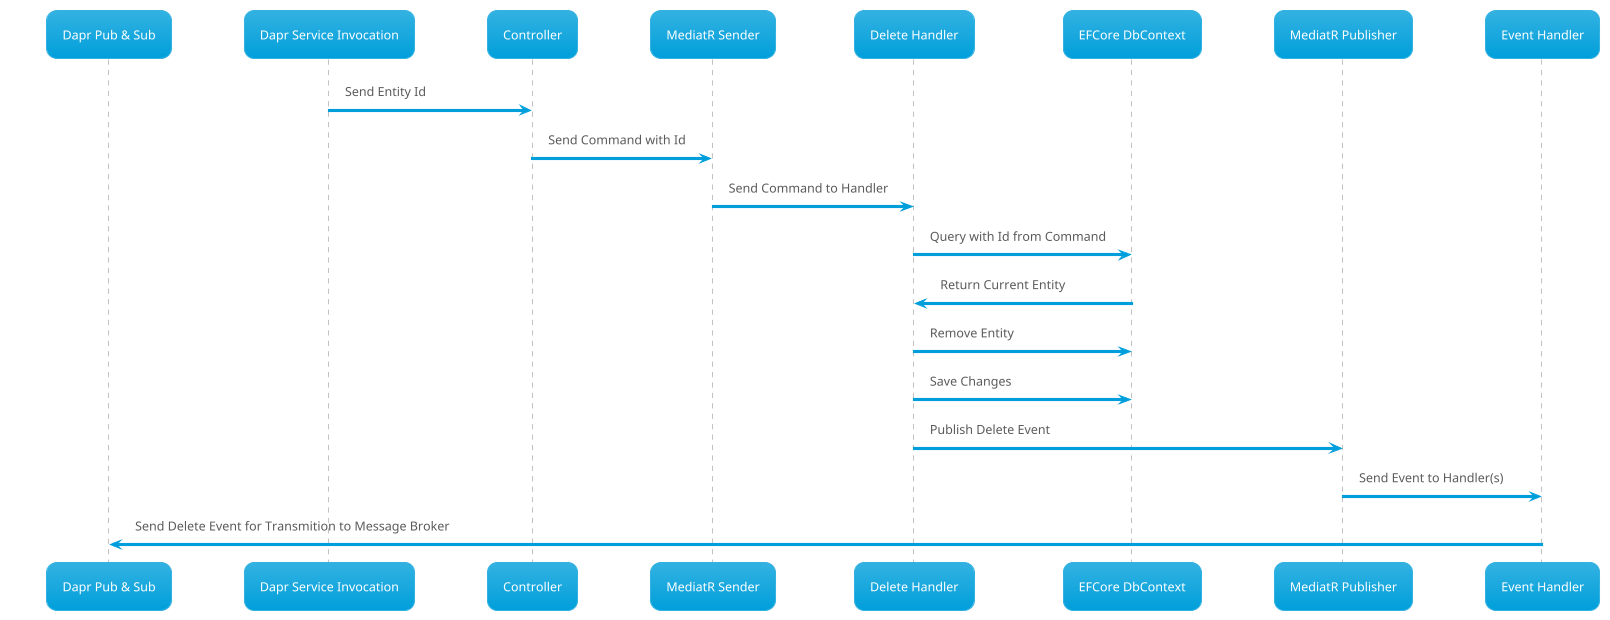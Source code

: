 @startuml Delete Operation
!theme bluegray

participant "Dapr Pub & Sub" as DaprPS
participant "Dapr Service Invocation" as DaprSI
participant Controller as Ctrl
participant "MediatR Sender" as Send
participant "Delete Handler" as Hndlr
participant "EFCore DbContext" as DB
participant "MediatR Publisher" as Pub
participant "Event Handler" as EHndlr

DaprSI -> Ctrl : Send Entity Id
Ctrl -> Send : Send Command with Id
Send -> Hndlr : Send Command to Handler
Hndlr -> DB : Query with Id from Command
Hndlr <- DB : Return Current Entity
Hndlr -> DB : Remove Entity
Hndlr -> DB : Save Changes
Hndlr -> Pub : Publish Delete Event
Pub -> EHndlr : Send Event to Handler(s)
DaprPS <- EHndlr : Send Delete Event for Transmition to Message Broker

@enduml
